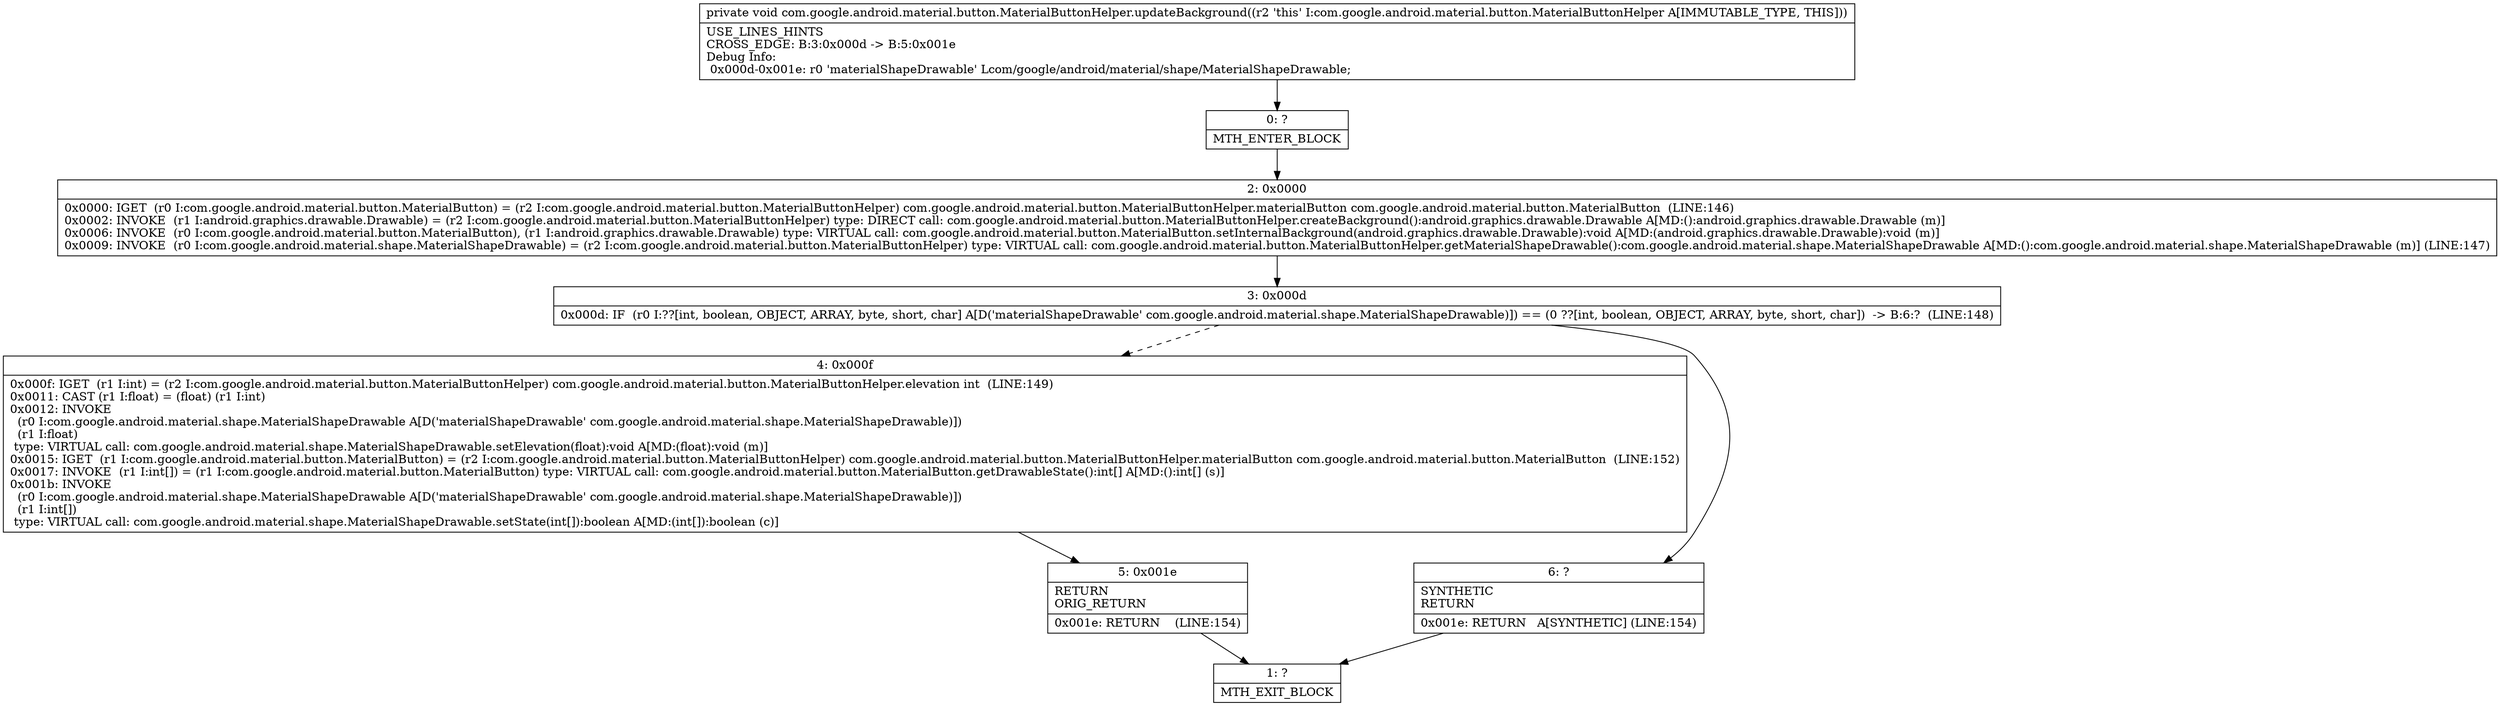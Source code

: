 digraph "CFG forcom.google.android.material.button.MaterialButtonHelper.updateBackground()V" {
Node_0 [shape=record,label="{0\:\ ?|MTH_ENTER_BLOCK\l}"];
Node_2 [shape=record,label="{2\:\ 0x0000|0x0000: IGET  (r0 I:com.google.android.material.button.MaterialButton) = (r2 I:com.google.android.material.button.MaterialButtonHelper) com.google.android.material.button.MaterialButtonHelper.materialButton com.google.android.material.button.MaterialButton  (LINE:146)\l0x0002: INVOKE  (r1 I:android.graphics.drawable.Drawable) = (r2 I:com.google.android.material.button.MaterialButtonHelper) type: DIRECT call: com.google.android.material.button.MaterialButtonHelper.createBackground():android.graphics.drawable.Drawable A[MD:():android.graphics.drawable.Drawable (m)]\l0x0006: INVOKE  (r0 I:com.google.android.material.button.MaterialButton), (r1 I:android.graphics.drawable.Drawable) type: VIRTUAL call: com.google.android.material.button.MaterialButton.setInternalBackground(android.graphics.drawable.Drawable):void A[MD:(android.graphics.drawable.Drawable):void (m)]\l0x0009: INVOKE  (r0 I:com.google.android.material.shape.MaterialShapeDrawable) = (r2 I:com.google.android.material.button.MaterialButtonHelper) type: VIRTUAL call: com.google.android.material.button.MaterialButtonHelper.getMaterialShapeDrawable():com.google.android.material.shape.MaterialShapeDrawable A[MD:():com.google.android.material.shape.MaterialShapeDrawable (m)] (LINE:147)\l}"];
Node_3 [shape=record,label="{3\:\ 0x000d|0x000d: IF  (r0 I:??[int, boolean, OBJECT, ARRAY, byte, short, char] A[D('materialShapeDrawable' com.google.android.material.shape.MaterialShapeDrawable)]) == (0 ??[int, boolean, OBJECT, ARRAY, byte, short, char])  \-\> B:6:?  (LINE:148)\l}"];
Node_4 [shape=record,label="{4\:\ 0x000f|0x000f: IGET  (r1 I:int) = (r2 I:com.google.android.material.button.MaterialButtonHelper) com.google.android.material.button.MaterialButtonHelper.elevation int  (LINE:149)\l0x0011: CAST (r1 I:float) = (float) (r1 I:int) \l0x0012: INVOKE  \l  (r0 I:com.google.android.material.shape.MaterialShapeDrawable A[D('materialShapeDrawable' com.google.android.material.shape.MaterialShapeDrawable)])\l  (r1 I:float)\l type: VIRTUAL call: com.google.android.material.shape.MaterialShapeDrawable.setElevation(float):void A[MD:(float):void (m)]\l0x0015: IGET  (r1 I:com.google.android.material.button.MaterialButton) = (r2 I:com.google.android.material.button.MaterialButtonHelper) com.google.android.material.button.MaterialButtonHelper.materialButton com.google.android.material.button.MaterialButton  (LINE:152)\l0x0017: INVOKE  (r1 I:int[]) = (r1 I:com.google.android.material.button.MaterialButton) type: VIRTUAL call: com.google.android.material.button.MaterialButton.getDrawableState():int[] A[MD:():int[] (s)]\l0x001b: INVOKE  \l  (r0 I:com.google.android.material.shape.MaterialShapeDrawable A[D('materialShapeDrawable' com.google.android.material.shape.MaterialShapeDrawable)])\l  (r1 I:int[])\l type: VIRTUAL call: com.google.android.material.shape.MaterialShapeDrawable.setState(int[]):boolean A[MD:(int[]):boolean (c)]\l}"];
Node_5 [shape=record,label="{5\:\ 0x001e|RETURN\lORIG_RETURN\l|0x001e: RETURN    (LINE:154)\l}"];
Node_1 [shape=record,label="{1\:\ ?|MTH_EXIT_BLOCK\l}"];
Node_6 [shape=record,label="{6\:\ ?|SYNTHETIC\lRETURN\l|0x001e: RETURN   A[SYNTHETIC] (LINE:154)\l}"];
MethodNode[shape=record,label="{private void com.google.android.material.button.MaterialButtonHelper.updateBackground((r2 'this' I:com.google.android.material.button.MaterialButtonHelper A[IMMUTABLE_TYPE, THIS]))  | USE_LINES_HINTS\lCROSS_EDGE: B:3:0x000d \-\> B:5:0x001e\lDebug Info:\l  0x000d\-0x001e: r0 'materialShapeDrawable' Lcom\/google\/android\/material\/shape\/MaterialShapeDrawable;\l}"];
MethodNode -> Node_0;Node_0 -> Node_2;
Node_2 -> Node_3;
Node_3 -> Node_4[style=dashed];
Node_3 -> Node_6;
Node_4 -> Node_5;
Node_5 -> Node_1;
Node_6 -> Node_1;
}

